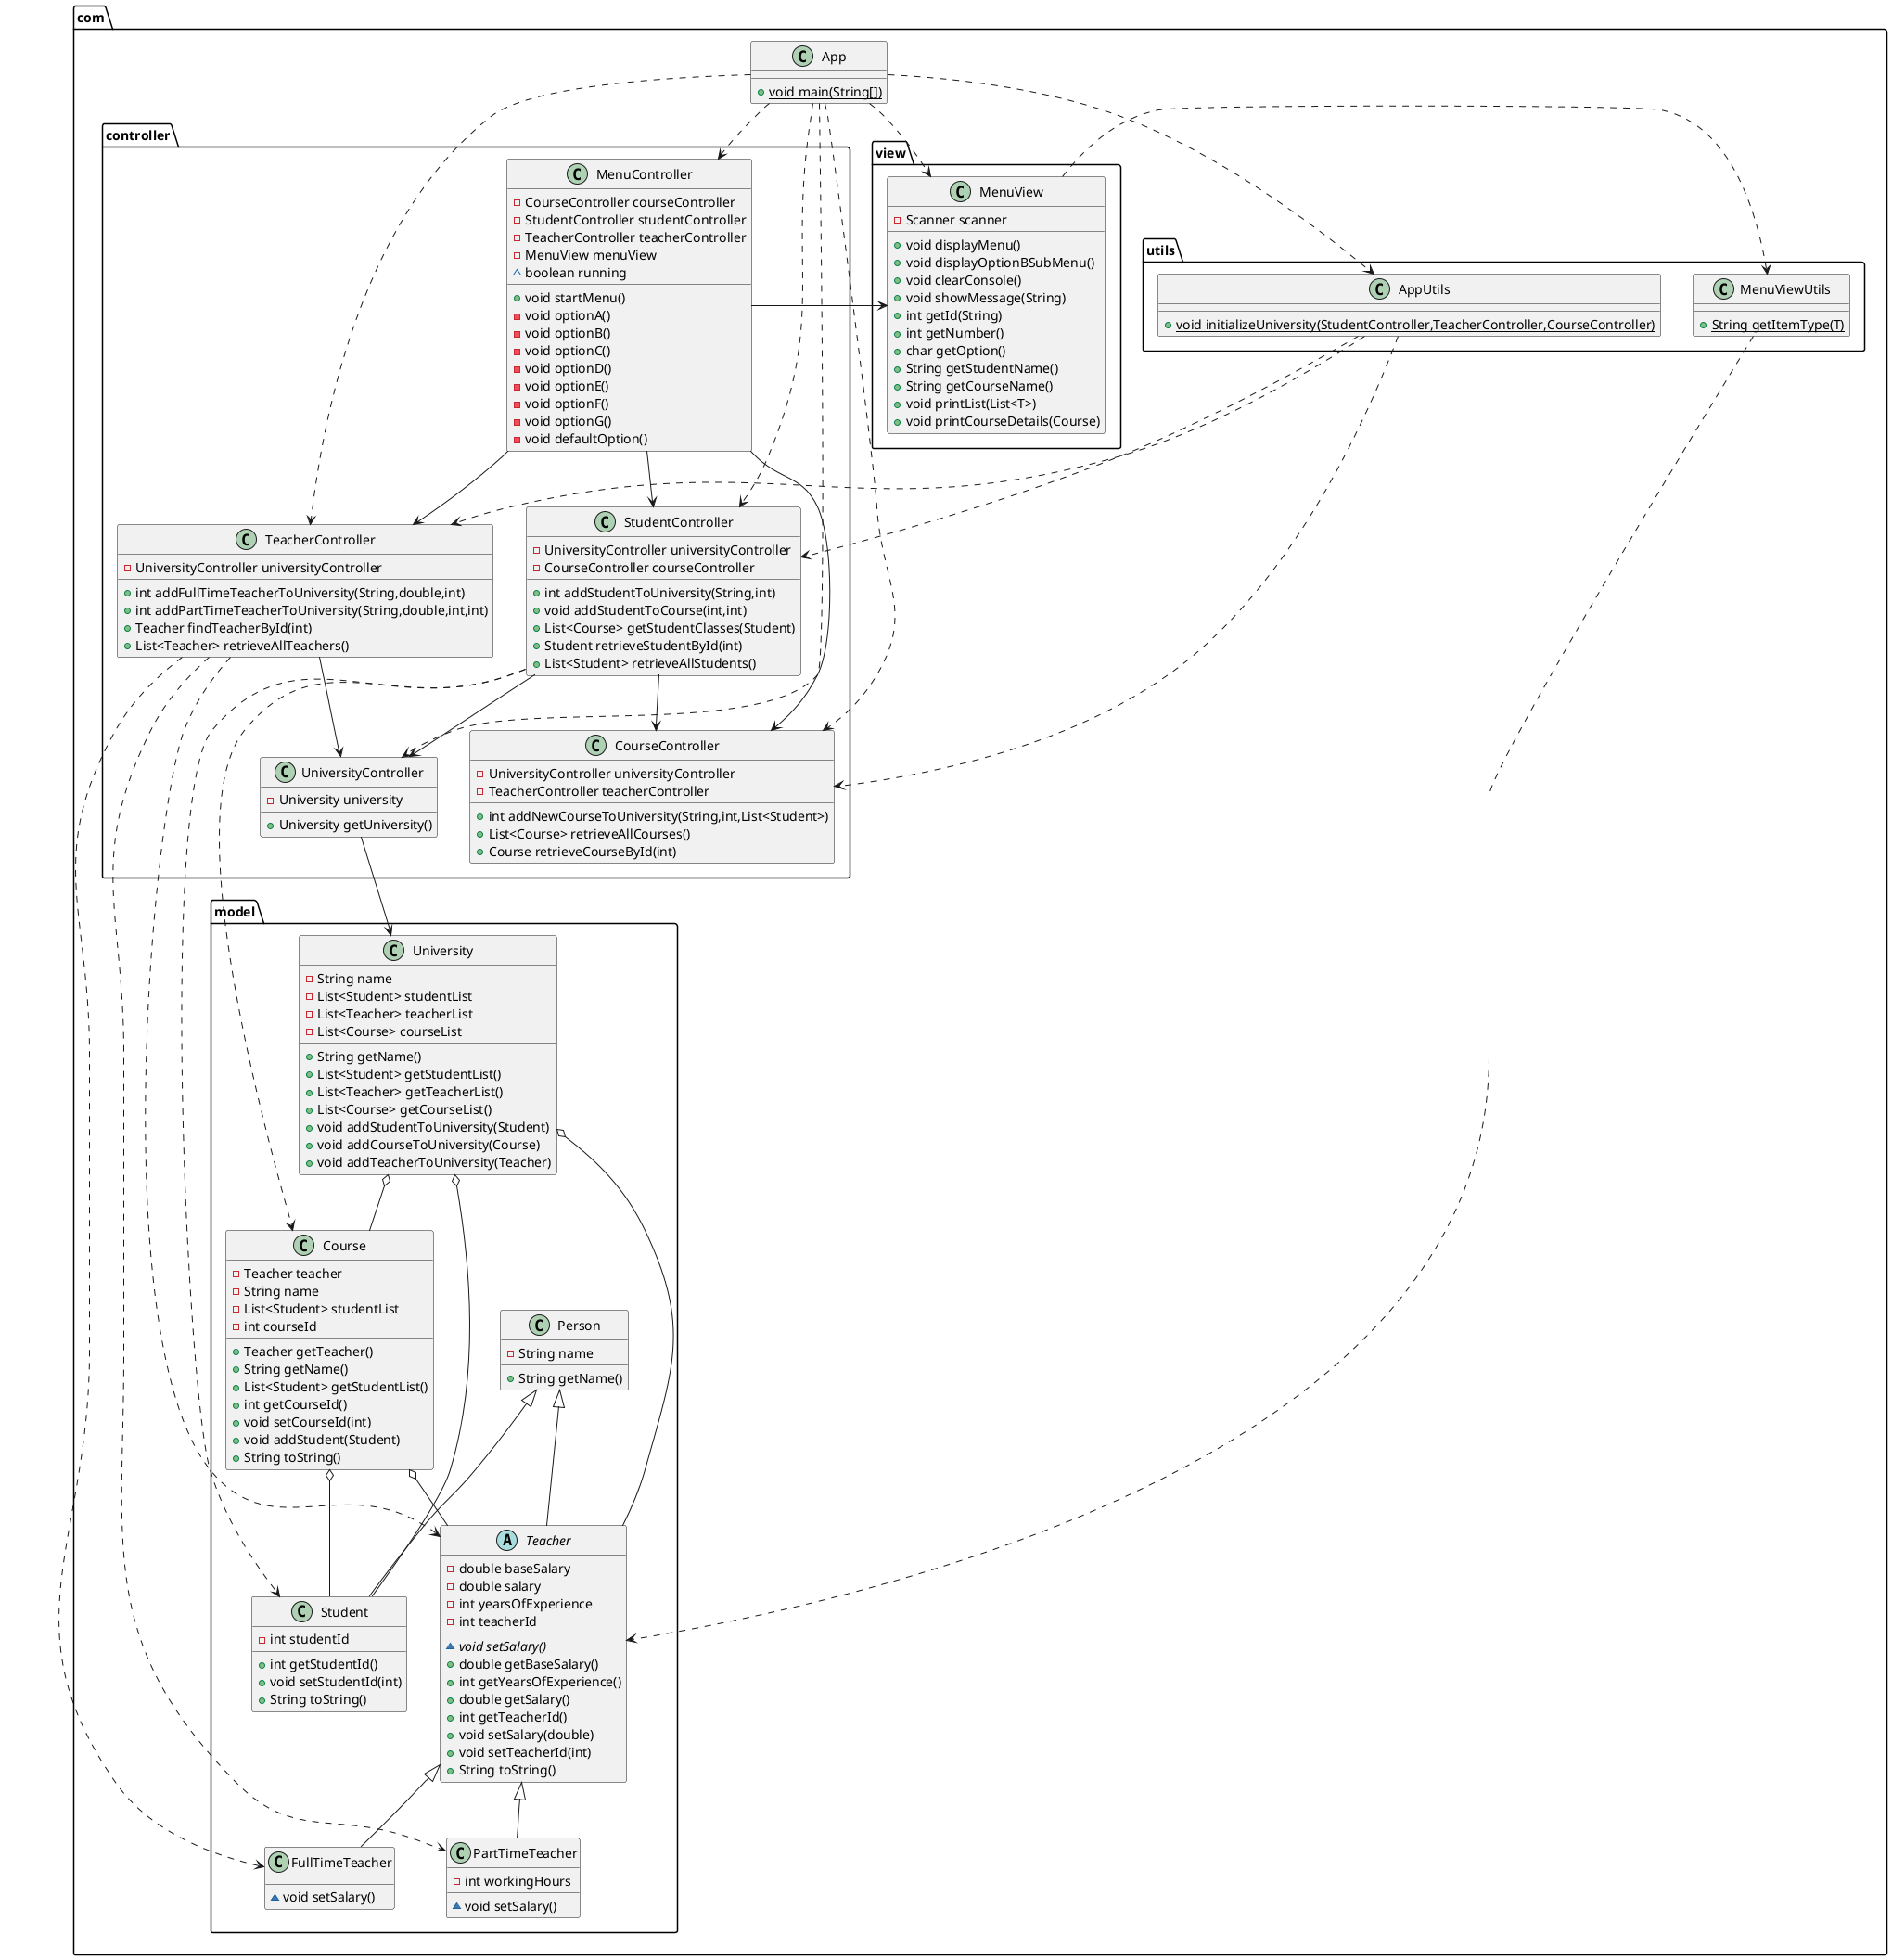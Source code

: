 @startuml
class com.controller.CourseController {
- UniversityController universityController
- TeacherController teacherController
+ int addNewCourseToUniversity(String,int,List<Student>)
+ List<Course> retrieveAllCourses()
+ Course retrieveCourseById(int)
}


class com.view.MenuView {
- Scanner scanner
+ void displayMenu()
+ void displayOptionBSubMenu()
+ void clearConsole()
+ void showMessage(String)
+ int getId(String)
+ int getNumber()
+ char getOption()
+ String getStudentName()
+ String getCourseName()
+ void printList(List<T>)
+ void printCourseDetails(Course)
}


class com.model.FullTimeTeacher {
~ void setSalary()
}

class com.utils.MenuViewUtils {
+ {static} String getItemType(T)
}

class com.model.University {
- String name
- List<Student> studentList
- List<Teacher> teacherList
- List<Course> courseList
+ String getName()
+ List<Student> getStudentList()
+ List<Teacher> getTeacherList()
+ List<Course> getCourseList()
+ void addStudentToUniversity(Student)
+ void addCourseToUniversity(Course)
+ void addTeacherToUniversity(Teacher)
}


abstract class com.model.Teacher {
- double baseSalary
- double salary
- int yearsOfExperience
- int teacherId
~ {abstract}void setSalary()
+ double getBaseSalary()
+ int getYearsOfExperience()
+ double getSalary()
+ int getTeacherId()
+ void setSalary(double)
+ void setTeacherId(int)
+ String toString()
}


class com.model.PartTimeTeacher {
- int workingHours
~ void setSalary()
}


class com.controller.UniversityController {
- University university
+ University getUniversity()
}


class com.controller.MenuController {
- CourseController courseController
- StudentController studentController
- TeacherController teacherController
- MenuView menuView
~ boolean running
+ void startMenu()
- void optionA()
- void optionB()
- void optionC()
- void optionD()
- void optionE()
- void optionF()
- void optionG()
- void defaultOption()
}


class com.utils.AppUtils {
+ {static} void initializeUniversity(StudentController,TeacherController,CourseController)
}

class com.controller.StudentController {
- UniversityController universityController
- CourseController courseController
+ int addStudentToUniversity(String,int)
+ void addStudentToCourse(int,int)
+ List<Course> getStudentClasses(Student)
+ Student retrieveStudentById(int)
+ List<Student> retrieveAllStudents()
}


class com.controller.TeacherController {
- UniversityController universityController
+ int addFullTimeTeacherToUniversity(String,double,int)
+ int addPartTimeTeacherToUniversity(String,double,int,int)
+ Teacher findTeacherById(int)
+ List<Teacher> retrieveAllTeachers()
}


class com.model.Person {
- String name
+ String getName()
}


class com.model.Course {
- Teacher teacher
- String name
- List<Student> studentList
- int courseId
+ Teacher getTeacher()
+ String getName()
+ List<Student> getStudentList()
+ int getCourseId()
+ void setCourseId(int)
+ void addStudent(Student)
+ String toString()
}


class com.App {
+ {static} void main(String[])
}

class com.model.Student {
- int studentId
+ int getStudentId()
+ void setStudentId(int)
+ String toString()
}



' Inheritance
com.model.Teacher <|-- com.model.FullTimeTeacher
com.model.Person <|-- com.model.Teacher
com.model.Teacher <|-- com.model.PartTimeTeacher
com.model.Person <|-- com.model.Student

' Associations
com.controller.UniversityController --> com.model.University
com.controller.TeacherController --> com.controller.UniversityController
com.controller.StudentController --> com.controller.UniversityController
com.controller.StudentController --> com.controller.CourseController
com.controller.MenuController --> com.controller.CourseController
com.controller.MenuController --> com.controller.StudentController
com.controller.MenuController --> com.controller.TeacherController
com.controller.MenuController --> com.view.MenuView

' Dependencies
com.controller.TeacherController ..> com.model.Teacher
com.controller.TeacherController ..> com.model.FullTimeTeacher
com.controller.TeacherController ..> com.model.PartTimeTeacher
com.controller.StudentController ..> com.model.Student
com.controller.StudentController ..> com.model.Course
com.view.MenuView ..> com.utils.MenuViewUtils
com.utils.MenuViewUtils ..> com.model.Teacher
com.utils.AppUtils ..> com.controller.TeacherController
com.utils.AppUtils ..> com.controller.CourseController
com.utils.AppUtils ..> com.controller.StudentController
com.App ..> com.controller.TeacherController
com.App ..> com.controller.UniversityController
com.App ..> com.controller.CourseController
com.App ..> com.controller.StudentController
com.App ..> com.view.MenuView
com.App ..> com.controller.MenuController
com.App ..> com.utils.AppUtils

' Aggregations
com.model.Course o-- com.model.Teacher
com.model.Course o-- com.model.Student
com.model.University o-- com.model.Student
com.model.University o-- com.model.Teacher
com.model.University o-- com.model.Course
